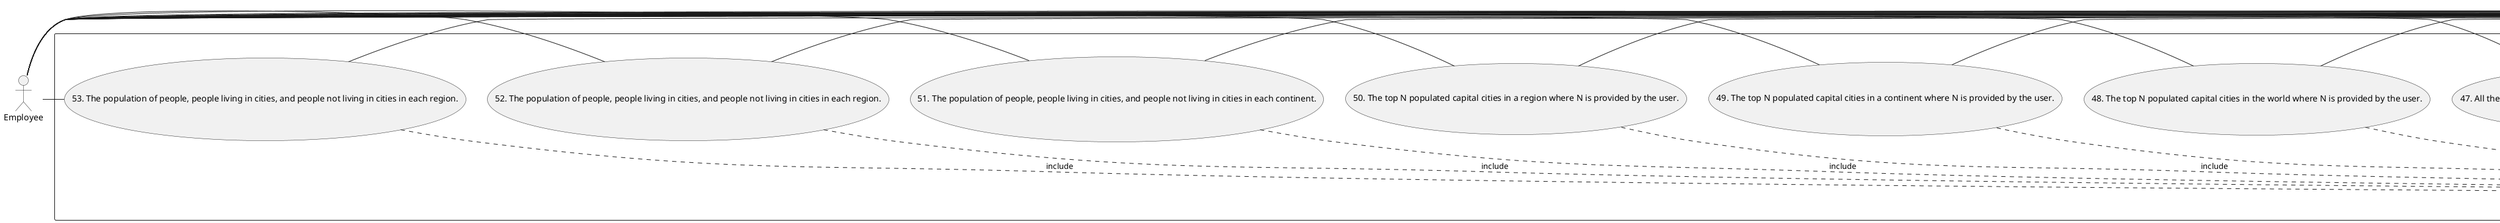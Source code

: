 @startuml

actor E as "Employee"
rectangle Database

rectangle "Population Application" {
    usecase Print as "Print Report"

    usecase UC29 as "29. All the countries in the world organised by largest population to smallest."
    usecase UC30 as "30. All the countries in a continent organised by largest population to smallest."
    usecase UC31 as "31. All the countries in a region organised by largest population to smallest."
    usecase UC32 as "32. The top N populated countries in the world where N is provided by the user."
    usecase UC33 as "33. The top N populated countries in a continent where N is provided by the user."
    usecase UC34 as "34. The top N populated countries in a region where N is provided by the user."
    usecase UC35 as "35. All the cities in the world organised by largest population to smallest."
    usecase UC36 as "36. All the cities in a continent organised by largest population to smallest."
    usecase UC37 as "37. All the cities in a region organised by largest population to smallest"
    usecase UC38 as "38. All the cities in a country organised by largest population to smallest."
    usecase UC39 as "39. All the cities in a district organised by largest population to smallest."
    usecase UC40 as "40. The top N populated cities in the world where N is provided by the user."
    usecase UC41 as "41. The top N populated cities in a region where N is provided by the user."
    usecase UC42 as "42. The top N populated cities in a continet where N is provided by the user."
    usecase UC43 as "43. The top N populated cities in a country where N is provided by the user."
    usecase UC44 as "44. The top N populated cities in a district where N is provided by the user."
    usecase UC45 as "45. All the capital cities in the world organised by largest population to smallest."
    usecase UC46 as "46. All the capital cities in a continent organised by largest population to smallest."
    usecase UC47 as "47. All the capital cities in a region organised by largest to smallest."
    usecase UC48 as "48. The top N populated capital cities in the world where N is provided by the user."
    usecase UC49 as "49. The top N populated capital cities in a continent where N is provided by the user."
    usecase UC50 as "50. The top N populated capital cities in a region where N is provided by the user."
    usecase UC51 as "51. The population of people, people living in cities, and people not living in cities in each continent."
    usecase UC52 as "52. The population of people, people living in cities, and people not living in cities in each region."
    usecase UC53 as "53. The population of people, people living in cities, and people not living in cities in each region."

    E - UC29
    UC29 ..> Print : include
    UC29 - Database

    E - UC30
    UC30 ..> Print : include
    UC30 - Database

    E - UC31
    UC31 ..> Print : include
    UC31 - Database

    E - UC32
    UC32 ..> Print : include
    UC32 - Database

    E - UC33
    UC33 ..> Print : include
    UC33 - Database

    E - UC34
    UC34 ..> Print : include
    UC34 - Database

    E - UC35
    UC35 ..> Print : include
    UC35 - Database

    E - UC36
    UC36 ..> Print : include
    UC36 - Database

    E - UC37
    UC37 ..> Print : include
    UC37 - Database

    E - UC38
    UC38 ..> Print : include
    UC38 - Database

    E - UC39
    UC39 ..> Print : include
    UC39 - Database

    E - UC40
    UC40 ..> Print : include
    UC40 - Database

    E - UC41
    UC41 ..> Print : include
    UC41 - Database

    E - UC42
    UC42 ..> Print : include
    UC42 - Database

    E - UC43
    UC43 ..> Print : include
    UC43 - Database

    E - UC44
    UC44 ..> Print : include
    UC44 - Database

    E - UC45
    UC45 ..> Print : include
    UC45 - Database

    E - UC46
    UC46 ..> Print : include
    UC46 - Database

    E - UC47
    UC47 ..> Print : include
    UC47 - Database

    E - UC48
    UC48 ..> Print : include
    UC48 - Database

    E - UC49
    UC49 ..> Print : include
    UC49 - Database

    E - UC50
    UC50 ..> Print : include
    UC50 - Database

    E - UC51
    UC51 ..> Print : include
    UC51 - Database

    E - UC52
    UC52 ..> Print : include
    UC52 - Database

    E - UC53
    UC53 ..> Print : include
    UC53 - Database
}
@enduml